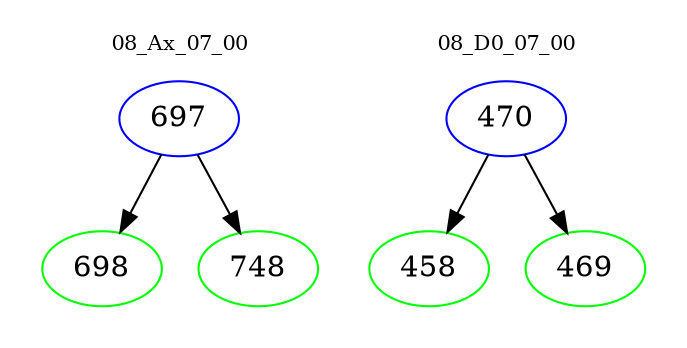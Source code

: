 digraph{
subgraph cluster_0 {
color = white
label = "08_Ax_07_00";
fontsize=10;
T0_697 [label="697", color="blue"]
T0_697 -> T0_698 [color="black"]
T0_698 [label="698", color="green"]
T0_697 -> T0_748 [color="black"]
T0_748 [label="748", color="green"]
}
subgraph cluster_1 {
color = white
label = "08_D0_07_00";
fontsize=10;
T1_470 [label="470", color="blue"]
T1_470 -> T1_458 [color="black"]
T1_458 [label="458", color="green"]
T1_470 -> T1_469 [color="black"]
T1_469 [label="469", color="green"]
}
}
